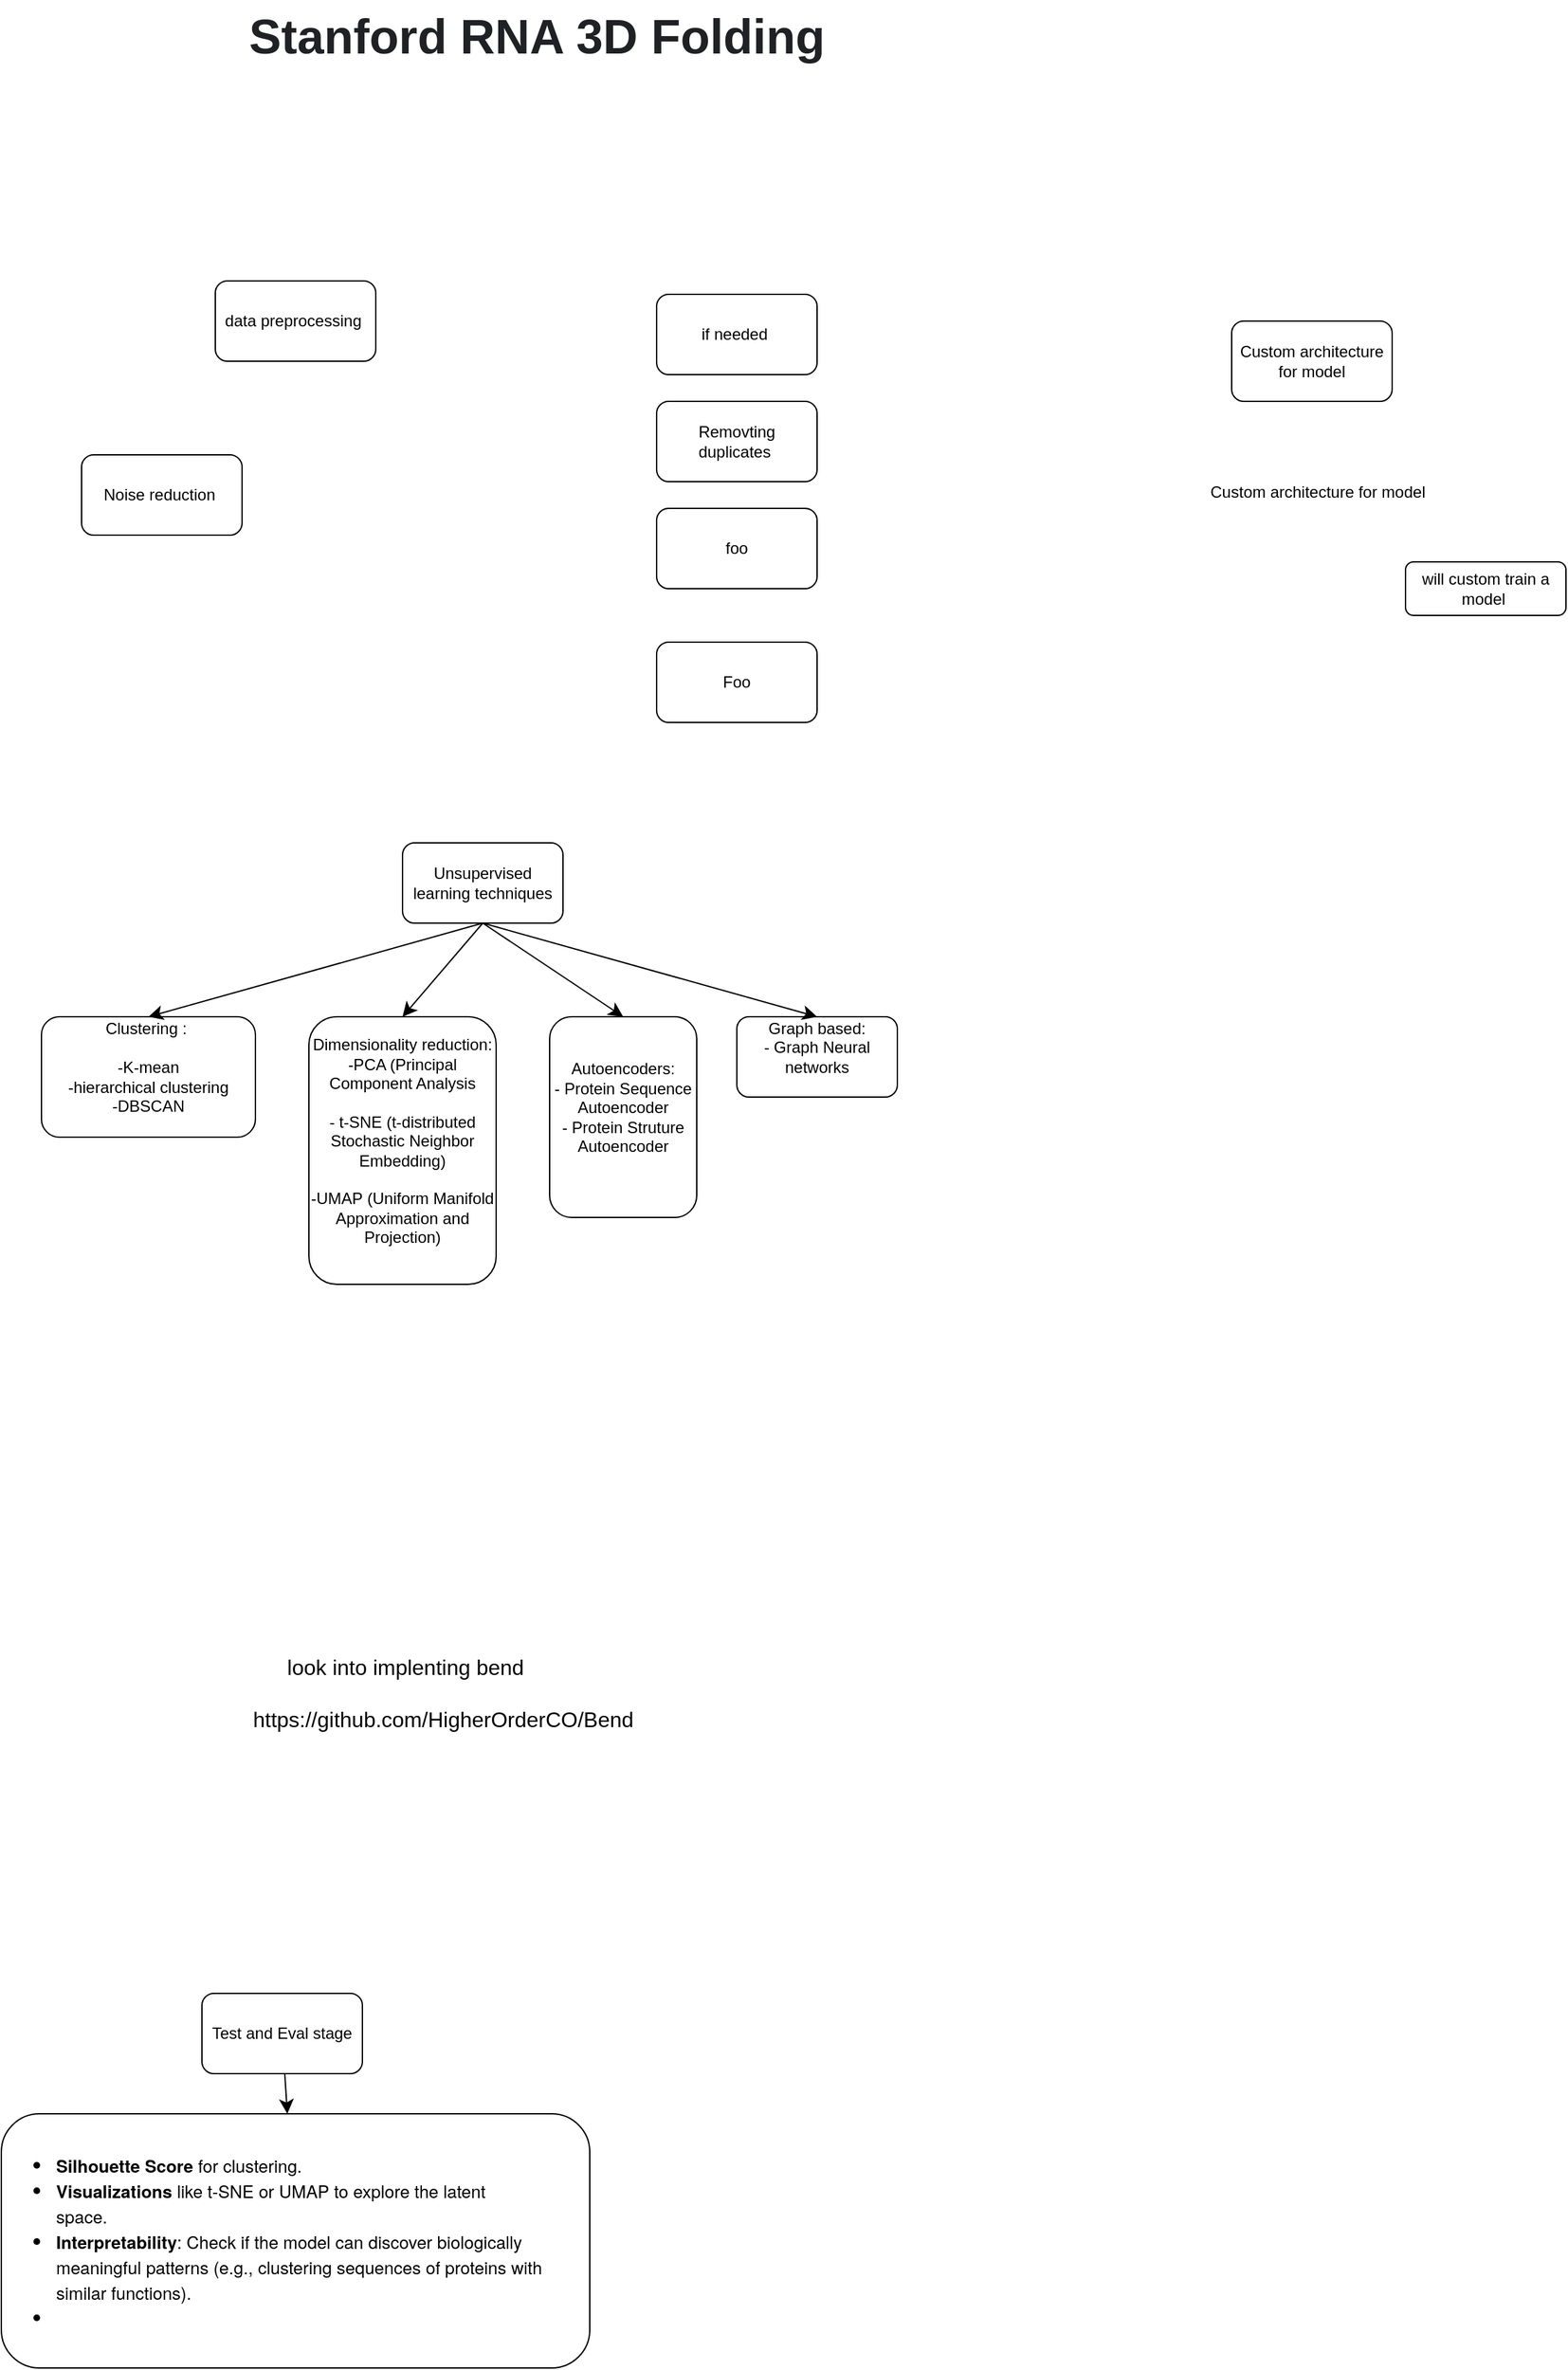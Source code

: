 <mxfile version="26.1.3">
  <diagram name="Page-1" id="lj_LhWZyxu43EcETwQhh">
    <mxGraphModel dx="721" dy="3087" grid="1" gridSize="10" guides="1" tooltips="1" connect="1" arrows="1" fold="1" page="1" pageScale="1" pageWidth="850" pageHeight="1100" math="0" shadow="0">
      <root>
        <mxCell id="0" />
        <mxCell id="1" parent="0" />
        <mxCell id="tdhe3Uob-zaO0o6f_0B7-1" value="Clustering :&amp;nbsp;&lt;div&gt;&lt;br&gt;&lt;/div&gt;&lt;div&gt;-K-mean&lt;div&gt;&lt;div&gt;-hierarchical clustering&lt;/div&gt;&lt;/div&gt;&lt;/div&gt;&lt;div&gt;-DBSCAN&lt;/div&gt;&lt;div&gt;&lt;br&gt;&lt;/div&gt;" style="rounded=1;whiteSpace=wrap;html=1;" parent="1" vertex="1">
          <mxGeometry x="50" y="-470" width="160" height="90" as="geometry" />
        </mxCell>
        <mxCell id="tdhe3Uob-zaO0o6f_0B7-2" value="Unsupervised learning techniques" style="rounded=1;whiteSpace=wrap;html=1;" parent="1" vertex="1">
          <mxGeometry x="320" y="-600" width="120" height="60" as="geometry" />
        </mxCell>
        <mxCell id="tdhe3Uob-zaO0o6f_0B7-3" value="Dimensionality reduction:&lt;div&gt;-PCA (Principal Component Analysis&lt;/div&gt;&lt;div&gt;&lt;br&gt;&lt;/div&gt;&lt;div&gt;- t-SNE (t-&lt;span style=&quot;background-color: transparent; color: light-dark(rgb(0, 0, 0), rgb(255, 255, 255));&quot;&gt;distributed Stochastic Neighbor Embedding)&lt;/span&gt;&lt;/div&gt;&lt;div&gt;&lt;span style=&quot;background-color: transparent; color: light-dark(rgb(0, 0, 0), rgb(255, 255, 255));&quot;&gt;&lt;br&gt;&lt;/span&gt;&lt;/div&gt;&lt;div&gt;&lt;span style=&quot;background-color: transparent; color: light-dark(rgb(0, 0, 0), rgb(255, 255, 255));&quot;&gt;-UMAP&amp;nbsp;&lt;/span&gt;&lt;span style=&quot;background-color: transparent; color: light-dark(rgb(0, 0, 0), rgb(255, 255, 255));&quot;&gt;(Uniform Manifold Approximation and Projection)&lt;/span&gt;&lt;/div&gt;&lt;div&gt;&lt;span style=&quot;background-color: transparent; color: light-dark(rgb(0, 0, 0), rgb(255, 255, 255));&quot;&gt;&lt;br&gt;&lt;/span&gt;&lt;/div&gt;" style="rounded=1;whiteSpace=wrap;html=1;" parent="1" vertex="1">
          <mxGeometry x="250" y="-470" width="140" height="200" as="geometry" />
        </mxCell>
        <mxCell id="tdhe3Uob-zaO0o6f_0B7-4" value="Autoencoders:&lt;div&gt;- Protein Sequence Autoencoder&lt;/div&gt;&lt;div&gt;- Protein Struture Autoencoder&lt;/div&gt;&lt;div&gt;&lt;br&gt;&lt;/div&gt;" style="rounded=1;whiteSpace=wrap;html=1;" parent="1" vertex="1">
          <mxGeometry x="430" y="-470" width="110" height="150" as="geometry" />
        </mxCell>
        <mxCell id="tdhe3Uob-zaO0o6f_0B7-5" value="Graph based:&lt;div&gt;- Graph Neural networks&lt;/div&gt;&lt;div&gt;&lt;br&gt;&lt;/div&gt;" style="rounded=1;whiteSpace=wrap;html=1;" parent="1" vertex="1">
          <mxGeometry x="570" y="-470" width="120" height="60" as="geometry" />
        </mxCell>
        <mxCell id="tdhe3Uob-zaO0o6f_0B7-7" value="" style="endArrow=classic;html=1;rounded=0;fontSize=12;startSize=8;endSize=8;curved=1;exitX=0.5;exitY=1;exitDx=0;exitDy=0;entryX=0.5;entryY=0;entryDx=0;entryDy=0;" parent="1" source="tdhe3Uob-zaO0o6f_0B7-2" target="tdhe3Uob-zaO0o6f_0B7-3" edge="1">
          <mxGeometry width="50" height="50" relative="1" as="geometry">
            <mxPoint x="360" y="-160" as="sourcePoint" />
            <mxPoint x="410" y="-210" as="targetPoint" />
          </mxGeometry>
        </mxCell>
        <mxCell id="tdhe3Uob-zaO0o6f_0B7-8" value="" style="endArrow=classic;html=1;rounded=0;fontSize=12;startSize=8;endSize=8;curved=1;exitX=0.5;exitY=1;exitDx=0;exitDy=0;entryX=0.5;entryY=0;entryDx=0;entryDy=0;" parent="1" source="tdhe3Uob-zaO0o6f_0B7-2" target="tdhe3Uob-zaO0o6f_0B7-4" edge="1">
          <mxGeometry width="50" height="50" relative="1" as="geometry">
            <mxPoint x="360" y="-160" as="sourcePoint" />
            <mxPoint x="410" y="-210" as="targetPoint" />
          </mxGeometry>
        </mxCell>
        <mxCell id="tdhe3Uob-zaO0o6f_0B7-9" value="" style="endArrow=classic;html=1;rounded=0;fontSize=12;startSize=8;endSize=8;curved=1;exitX=0.5;exitY=1;exitDx=0;exitDy=0;entryX=0.5;entryY=0;entryDx=0;entryDy=0;" parent="1" source="tdhe3Uob-zaO0o6f_0B7-2" target="tdhe3Uob-zaO0o6f_0B7-5" edge="1">
          <mxGeometry width="50" height="50" relative="1" as="geometry">
            <mxPoint x="360" y="-160" as="sourcePoint" />
            <mxPoint x="410" y="-210" as="targetPoint" />
          </mxGeometry>
        </mxCell>
        <mxCell id="tdhe3Uob-zaO0o6f_0B7-10" value="" style="endArrow=classic;html=1;rounded=0;fontSize=12;startSize=8;endSize=8;curved=1;entryX=0.5;entryY=0;entryDx=0;entryDy=0;" parent="1" target="tdhe3Uob-zaO0o6f_0B7-1" edge="1">
          <mxGeometry width="50" height="50" relative="1" as="geometry">
            <mxPoint x="380" y="-540" as="sourcePoint" />
            <mxPoint x="410" y="-210" as="targetPoint" />
          </mxGeometry>
        </mxCell>
        <mxCell id="tdhe3Uob-zaO0o6f_0B7-11" value="data preprocessing&amp;nbsp;" style="rounded=1;whiteSpace=wrap;html=1;" parent="1" vertex="1">
          <mxGeometry x="180" y="-1020" width="120" height="60" as="geometry" />
        </mxCell>
        <mxCell id="tdhe3Uob-zaO0o6f_0B7-14" value="Noise reduction&amp;nbsp;" style="rounded=1;whiteSpace=wrap;html=1;" parent="1" vertex="1">
          <mxGeometry x="80" y="-890" width="120" height="60" as="geometry" />
        </mxCell>
        <mxCell id="tdhe3Uob-zaO0o6f_0B7-15" value="if needed&amp;nbsp;" style="rounded=1;whiteSpace=wrap;html=1;" parent="1" vertex="1">
          <mxGeometry x="510" y="-1010" width="120" height="60" as="geometry" />
        </mxCell>
        <mxCell id="tdhe3Uob-zaO0o6f_0B7-16" value="Removting duplicates&amp;nbsp;" style="rounded=1;whiteSpace=wrap;html=1;" parent="1" vertex="1">
          <mxGeometry x="510" y="-930" width="120" height="60" as="geometry" />
        </mxCell>
        <mxCell id="aSF3ZtwVuixvQ8shIfqM-1" value="foo" style="rounded=1;whiteSpace=wrap;html=1;" parent="1" vertex="1">
          <mxGeometry x="510" y="-850" width="120" height="60" as="geometry" />
        </mxCell>
        <mxCell id="aSF3ZtwVuixvQ8shIfqM-2" value="Foo" style="rounded=1;whiteSpace=wrap;html=1;" parent="1" vertex="1">
          <mxGeometry x="510" y="-750" width="120" height="60" as="geometry" />
        </mxCell>
        <mxCell id="H7s_FI25dCPL3xTWFhCw-7" value="" style="edgeStyle=none;curved=1;rounded=0;orthogonalLoop=1;jettySize=auto;html=1;fontSize=12;startSize=8;endSize=8;" edge="1" parent="1" source="aSF3ZtwVuixvQ8shIfqM-3" target="aSF3ZtwVuixvQ8shIfqM-4">
          <mxGeometry relative="1" as="geometry" />
        </mxCell>
        <mxCell id="aSF3ZtwVuixvQ8shIfqM-3" value="Test and Eval stage" style="rounded=1;whiteSpace=wrap;html=1;" parent="1" vertex="1">
          <mxGeometry x="170" y="260" width="120" height="60" as="geometry" />
        </mxCell>
        <mxCell id="aSF3ZtwVuixvQ8shIfqM-4" value="&lt;ul style=&quot;font-size: medium; text-align: start;&quot; class=&quot;ul1&quot;&gt;&lt;li style=&quot;margin: 0px; font-variant-numeric: normal; font-variant-east-asian: normal; font-variant-alternates: normal; font-size-adjust: none; font-kerning: auto; font-optical-sizing: auto; font-feature-settings: normal; font-variation-settings: normal; font-variant-position: normal; font-variant-emoji: normal; font-stretch: normal; font-size: 13px; line-height: normal; font-family: &amp;quot;Helvetica Neue&amp;quot;;&quot; class=&quot;li1&quot;&gt;&lt;span style=&quot;font-variant-numeric: normal; font-variant-east-asian: normal; font-variant-alternates: normal; font-size-adjust: none; font-kerning: auto; font-optical-sizing: auto; font-feature-settings: normal; font-variation-settings: normal; font-variant-position: normal; font-variant-emoji: normal; font-stretch: normal; font-size: 9px; line-height: normal; font-family: Menlo;&quot; class=&quot;s1&quot;&gt;&lt;/span&gt;&lt;b&gt;Silhouette Score&lt;/b&gt; for clustering.&lt;/li&gt;&lt;li style=&quot;margin: 0px; font-variant-numeric: normal; font-variant-east-asian: normal; font-variant-alternates: normal; font-size-adjust: none; font-kerning: auto; font-optical-sizing: auto; font-feature-settings: normal; font-variation-settings: normal; font-variant-position: normal; font-variant-emoji: normal; font-stretch: normal; font-size: 13px; line-height: normal; font-family: &amp;quot;Helvetica Neue&amp;quot;;&quot; class=&quot;li1&quot;&gt;&lt;span style=&quot;font-variant-numeric: normal; font-variant-east-asian: normal; font-variant-alternates: normal; font-size-adjust: none; font-kerning: auto; font-optical-sizing: auto; font-feature-settings: normal; font-variation-settings: normal; font-variant-position: normal; font-variant-emoji: normal; font-stretch: normal; font-size: 9px; line-height: normal; font-family: Menlo;&quot; class=&quot;s1&quot;&gt;&lt;/span&gt;&lt;b&gt;Visualizations&lt;/b&gt; like t-SNE or UMAP to explore the latent space.&lt;span style=&quot;white-space: pre;&quot; class=&quot;Apple-tab-span&quot;&gt;&#x9;&lt;/span&gt;&lt;span style=&quot;white-space: pre;&quot; class=&quot;Apple-tab-span&quot;&gt;&#x9;&lt;/span&gt;&lt;span style=&quot;white-space: pre;&quot; class=&quot;Apple-tab-span&quot;&gt;&#x9;&lt;/span&gt;&lt;span style=&quot;white-space: pre;&quot; class=&quot;Apple-tab-span&quot;&gt;&#x9;&lt;/span&gt;&lt;/li&gt;&lt;li style=&quot;margin: 0px; font-variant-numeric: normal; font-variant-east-asian: normal; font-variant-alternates: normal; font-size-adjust: none; font-kerning: auto; font-optical-sizing: auto; font-feature-settings: normal; font-variation-settings: normal; font-variant-position: normal; font-variant-emoji: normal; font-stretch: normal; font-size: 13px; line-height: normal; font-family: &amp;quot;Helvetica Neue&amp;quot;;&quot; class=&quot;li1&quot;&gt;&lt;b style=&quot;background-color: transparent; color: light-dark(rgb(0, 0, 0), rgb(255, 255, 255));&quot;&gt;Interpretability&lt;/b&gt;&lt;span style=&quot;background-color: transparent; color: light-dark(rgb(0, 0, 0), rgb(255, 255, 255));&quot;&gt;: Check if the model can discover biologically meaningful patterns (e.g., clustering sequences of proteins with similar functions).&lt;/span&gt;&lt;/li&gt;&lt;li style=&quot;margin: 0px; font-variant-numeric: normal; font-variant-east-asian: normal; font-variant-alternates: normal; font-size-adjust: none; font-kerning: auto; font-optical-sizing: auto; font-feature-settings: normal; font-variation-settings: normal; font-variant-position: normal; font-variant-emoji: normal; font-stretch: normal; font-size: 13px; line-height: normal; font-family: &amp;quot;Helvetica Neue&amp;quot;;&quot; class=&quot;li1&quot;&gt;&lt;span style=&quot;background-color: transparent; color: light-dark(rgb(0, 0, 0), rgb(255, 255, 255));&quot;&gt;&lt;br&gt;&lt;/span&gt;&lt;/li&gt;&lt;/ul&gt;" style="rounded=1;whiteSpace=wrap;html=1;" parent="1" vertex="1">
          <mxGeometry x="20" y="350" width="440" height="190" as="geometry" />
        </mxCell>
        <mxCell id="aSF3ZtwVuixvQ8shIfqM-6" value="&lt;h1 style=&quot;border: 0px; font-family: zeitung, sans-serif; font-size: 36px; font-variant-alternates: inherit; font-variant-numeric: inherit; font-variant-east-asian: inherit; font-variant-position: inherit; font-variant-emoji: inherit; margin: 0px 0px 16px; padding: 0px; vertical-align: baseline; color: rgb(32, 33, 36); line-height: 44px; text-align: start; text-wrap-mode: wrap; background-color: rgb(255, 255, 255);&quot; class=&quot;sc-jwIPbr sc-emnui ojfEn fEBekf&quot;&gt;Stanford RNA 3D Folding&lt;/h1&gt;" style="text;html=1;align=center;verticalAlign=middle;resizable=0;points=[];autosize=1;strokeColor=none;fillColor=none;fontSize=16;" parent="1" vertex="1">
          <mxGeometry x="195" y="-1230" width="450" height="70" as="geometry" />
        </mxCell>
        <mxCell id="aSF3ZtwVuixvQ8shIfqM-8" value="look into implenting bend&amp;nbsp;&lt;div&gt;&lt;br&gt;&lt;/div&gt;" style="text;html=1;align=center;verticalAlign=middle;resizable=0;points=[];autosize=1;strokeColor=none;fillColor=none;fontSize=16;" parent="1" vertex="1">
          <mxGeometry x="224" y="1" width="200" height="50" as="geometry" />
        </mxCell>
        <mxCell id="aSF3ZtwVuixvQ8shIfqM-10" value="https://github.com/HigherOrderCO/Bend" style="text;html=1;align=center;verticalAlign=middle;resizable=0;points=[];autosize=1;strokeColor=none;fillColor=none;fontSize=16;" parent="1" vertex="1">
          <mxGeometry x="195" y="40" width="310" height="30" as="geometry" />
        </mxCell>
        <mxCell id="H7s_FI25dCPL3xTWFhCw-1" value="Custom architecture for model" style="rounded=1;whiteSpace=wrap;html=1;" vertex="1" parent="1">
          <mxGeometry x="940" y="-990" width="120" height="60" as="geometry" />
        </mxCell>
        <mxCell id="H7s_FI25dCPL3xTWFhCw-3" value="will custom train a model&amp;nbsp;" style="rounded=1;whiteSpace=wrap;html=1;" vertex="1" parent="1">
          <mxGeometry x="1070" y="-810" width="120" height="40" as="geometry" />
        </mxCell>
        <mxCell id="H7s_FI25dCPL3xTWFhCw-5" value="&lt;span style=&quot;font-size: 12px; text-wrap-mode: wrap;&quot;&gt;Custom architecture for model&lt;/span&gt;" style="text;html=1;align=center;verticalAlign=middle;resizable=0;points=[];autosize=1;strokeColor=none;fillColor=none;fontSize=16;" vertex="1" parent="1">
          <mxGeometry x="914" y="-879" width="180" height="30" as="geometry" />
        </mxCell>
      </root>
    </mxGraphModel>
  </diagram>
</mxfile>
